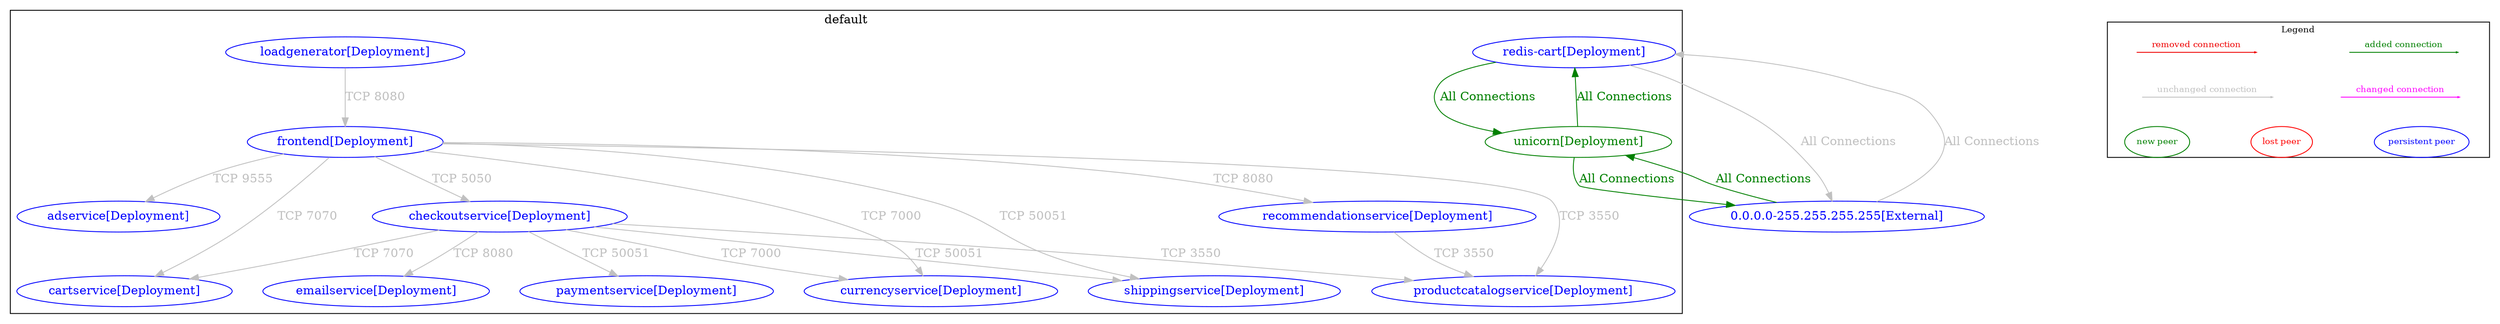 digraph {
	subgraph "cluster_default" {
		color="black"
		fontcolor="black"
		"default/adservice[Deployment]" [label="adservice[Deployment]" color="blue" fontcolor="blue"]
		"default/cartservice[Deployment]" [label="cartservice[Deployment]" color="blue" fontcolor="blue"]
		"default/checkoutservice[Deployment]" [label="checkoutservice[Deployment]" color="blue" fontcolor="blue"]
		"default/currencyservice[Deployment]" [label="currencyservice[Deployment]" color="blue" fontcolor="blue"]
		"default/emailservice[Deployment]" [label="emailservice[Deployment]" color="blue" fontcolor="blue"]
		"default/frontend[Deployment]" [label="frontend[Deployment]" color="blue" fontcolor="blue"]
		"default/loadgenerator[Deployment]" [label="loadgenerator[Deployment]" color="blue" fontcolor="blue"]
		"default/paymentservice[Deployment]" [label="paymentservice[Deployment]" color="blue" fontcolor="blue"]
		"default/productcatalogservice[Deployment]" [label="productcatalogservice[Deployment]" color="blue" fontcolor="blue"]
		"default/recommendationservice[Deployment]" [label="recommendationservice[Deployment]" color="blue" fontcolor="blue"]
		"default/redis-cart[Deployment]" [label="redis-cart[Deployment]" color="blue" fontcolor="blue"]
		"default/shippingservice[Deployment]" [label="shippingservice[Deployment]" color="blue" fontcolor="blue"]
		"default/unicorn[Deployment]" [label="unicorn[Deployment]" color="#008000" fontcolor="#008000"]
		label="default"
	}
	"0.0.0.0-255.255.255.255[External]" [label="0.0.0.0-255.255.255.255[External]" color="blue" fontcolor="blue"]
	"0.0.0.0-255.255.255.255[External]" -> "default/redis-cart[Deployment]" [label="All Connections" color="grey" fontcolor="grey" weight=0.5]
	"0.0.0.0-255.255.255.255[External]" -> "default/unicorn[Deployment]" [label="All Connections" color="#008000" fontcolor="#008000" weight=0.5]
	"default/checkoutservice[Deployment]" -> "default/cartservice[Deployment]" [label="TCP 7070" color="grey" fontcolor="grey" weight=1]
	"default/checkoutservice[Deployment]" -> "default/currencyservice[Deployment]" [label="TCP 7000" color="grey" fontcolor="grey" weight=0.5]
	"default/checkoutservice[Deployment]" -> "default/emailservice[Deployment]" [label="TCP 8080" color="grey" fontcolor="grey" weight=0.5]
	"default/checkoutservice[Deployment]" -> "default/paymentservice[Deployment]" [label="TCP 50051" color="grey" fontcolor="grey" weight=0.5]
	"default/checkoutservice[Deployment]" -> "default/productcatalogservice[Deployment]" [label="TCP 3550" color="grey" fontcolor="grey" weight=0.5]
	"default/checkoutservice[Deployment]" -> "default/shippingservice[Deployment]" [label="TCP 50051" color="grey" fontcolor="grey" weight=0.5]
	"default/frontend[Deployment]" -> "default/adservice[Deployment]" [label="TCP 9555" color="grey" fontcolor="grey" weight=1]
	"default/frontend[Deployment]" -> "default/cartservice[Deployment]" [label="TCP 7070" color="grey" fontcolor="grey" weight=1]
	"default/frontend[Deployment]" -> "default/checkoutservice[Deployment]" [label="TCP 5050" color="grey" fontcolor="grey" weight=1]
	"default/frontend[Deployment]" -> "default/currencyservice[Deployment]" [label="TCP 7000" color="grey" fontcolor="grey" weight=1]
	"default/frontend[Deployment]" -> "default/productcatalogservice[Deployment]" [label="TCP 3550" color="grey" fontcolor="grey" weight=0.5]
	"default/frontend[Deployment]" -> "default/recommendationservice[Deployment]" [label="TCP 8080" color="grey" fontcolor="grey" weight=0.5]
	"default/frontend[Deployment]" -> "default/shippingservice[Deployment]" [label="TCP 50051" color="grey" fontcolor="grey" weight=0.5]
	"default/loadgenerator[Deployment]" -> "default/frontend[Deployment]" [label="TCP 8080" color="grey" fontcolor="grey" weight=1]
	"default/recommendationservice[Deployment]" -> "default/productcatalogservice[Deployment]" [label="TCP 3550" color="grey" fontcolor="grey" weight=1]
	"default/redis-cart[Deployment]" -> "0.0.0.0-255.255.255.255[External]" [label="All Connections" color="grey" fontcolor="grey" weight=1]
	"default/redis-cart[Deployment]" -> "default/unicorn[Deployment]" [label="All Connections" color="#008000" fontcolor="#008000" weight=0.5]
	"default/unicorn[Deployment]" -> "0.0.0.0-255.255.255.255[External]" [label="All Connections" color="#008000" fontcolor="#008000" weight=1]
	"default/unicorn[Deployment]" -> "default/redis-cart[Deployment]" [label="All Connections" color="#008000" fontcolor="#008000" weight=1]
	nodesep=0.5
	subgraph cluster_legend {
		label="Legend"
		fontsize = 10
		margin=0
		a [style=invis height=0 width=0]
		b [style=invis height=0 width=0]
		c [style=invis height=0 width=0]
		d [style=invis height=0 width=0]
		e [style=invis height=0 width=0]
		f [style=invis height=0 width=0]
		g [style=invis height=0 width=0]
		h [style=invis height=0 width=0]
		{rank=source a b c d}
		{rank=same e f g h}
		a -> b [label="added connection", color="#008000" fontcolor="#008000" fontsize = 10 arrowsize=0.2]
		c -> d [label="removed connection", color="red2" fontcolor="red2" fontsize = 10 arrowsize=0.2]
		e -> f [label="changed connection", color="magenta" fontcolor="magenta" fontsize = 10 arrowsize=0.2]
		g -> h [label="unchanged connection", color="grey" fontcolor="grey" fontsize = 10 arrowsize=0.2]
		np [label="new peer" color="#008000" fontcolor="#008000" fontsize = 10]
		lp [label="lost peer" color="red" fontcolor="red" fontsize = 10]
		pp [label="persistent peer" color="blue" fontcolor="blue" fontsize = 10]
		{rank=sink np lp pp}
		np->lp [style=invis]
		lp->pp [style=invis]
	}
}